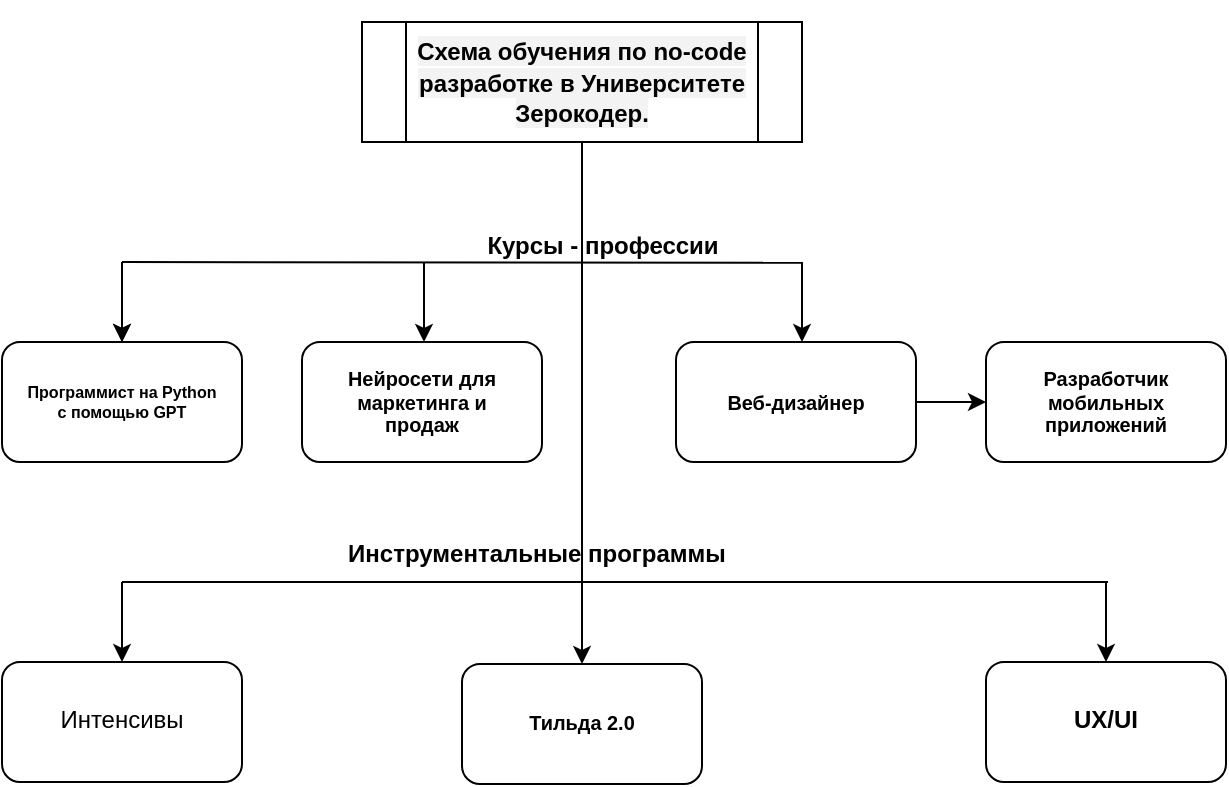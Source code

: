 <mxfile version="26.0.16">
  <diagram name="Страница — 1" id="w_WDC3LxiImc5ZUZDo3c">
    <mxGraphModel dx="777" dy="472" grid="1" gridSize="10" guides="1" tooltips="1" connect="1" arrows="1" fold="1" page="1" pageScale="1" pageWidth="827" pageHeight="1169" math="0" shadow="0">
      <root>
        <mxCell id="0" />
        <mxCell id="1" parent="0" />
        <object label="" id="g5uYnEfX5IA6xZRLX_8b-1">
          <mxCell style="shape=process;whiteSpace=wrap;html=1;backgroundOutline=1;" vertex="1" parent="1">
            <mxGeometry x="280" y="40" width="220" height="60" as="geometry" />
          </mxCell>
        </object>
        <mxCell id="g5uYnEfX5IA6xZRLX_8b-4" value="" style="endArrow=classic;html=1;rounded=0;entryX=0.5;entryY=0;entryDx=0;entryDy=0;" edge="1" parent="1" target="g5uYnEfX5IA6xZRLX_8b-23">
          <mxGeometry width="50" height="50" relative="1" as="geometry">
            <mxPoint x="390" y="100" as="sourcePoint" />
            <mxPoint x="390" y="320" as="targetPoint" />
          </mxGeometry>
        </mxCell>
        <mxCell id="g5uYnEfX5IA6xZRLX_8b-5" value="" style="endArrow=none;html=1;rounded=0;entryX=0.865;entryY=0.917;entryDx=0;entryDy=0;entryPerimeter=0;" edge="1" parent="1" target="g5uYnEfX5IA6xZRLX_8b-27">
          <mxGeometry width="50" height="50" relative="1" as="geometry">
            <mxPoint x="160" y="160" as="sourcePoint" />
            <mxPoint x="640" y="160" as="targetPoint" />
          </mxGeometry>
        </mxCell>
        <mxCell id="g5uYnEfX5IA6xZRLX_8b-6" value="&lt;h4&gt;&lt;span style=&quot;font-family: Geometria, proxima-nova, arial, sans-serif; background-color: rgb(244, 243, 244);&quot;&gt;&lt;font style=&quot;font-size: 12px;&quot;&gt;Схема обучения по no-code разработке в Университете Зерокодер.&lt;/font&gt;&lt;/span&gt;&lt;/h4&gt;" style="text;html=1;align=center;verticalAlign=middle;whiteSpace=wrap;rounded=0;fontSize=13;" vertex="1" parent="1">
          <mxGeometry x="305" y="49" width="170" height="42" as="geometry" />
        </mxCell>
        <mxCell id="g5uYnEfX5IA6xZRLX_8b-7" value="" style="rounded=1;whiteSpace=wrap;html=1;" vertex="1" parent="1">
          <mxGeometry x="100" y="200" width="120" height="60" as="geometry" />
        </mxCell>
        <mxCell id="g5uYnEfX5IA6xZRLX_8b-8" value="" style="endArrow=classic;html=1;rounded=0;entryX=0.5;entryY=0;entryDx=0;entryDy=0;" edge="1" parent="1" target="g5uYnEfX5IA6xZRLX_8b-7">
          <mxGeometry width="50" height="50" relative="1" as="geometry">
            <mxPoint x="160" y="160" as="sourcePoint" />
            <mxPoint x="210" y="110" as="targetPoint" />
            <Array as="points">
              <mxPoint x="160" y="180" />
            </Array>
          </mxGeometry>
        </mxCell>
        <mxCell id="g5uYnEfX5IA6xZRLX_8b-29" style="edgeStyle=orthogonalEdgeStyle;rounded=0;orthogonalLoop=1;jettySize=auto;html=1;exitX=1;exitY=0.5;exitDx=0;exitDy=0;entryX=0;entryY=0.5;entryDx=0;entryDy=0;" edge="1" parent="1" source="g5uYnEfX5IA6xZRLX_8b-9" target="g5uYnEfX5IA6xZRLX_8b-28">
          <mxGeometry relative="1" as="geometry" />
        </mxCell>
        <mxCell id="g5uYnEfX5IA6xZRLX_8b-9" value="" style="rounded=1;whiteSpace=wrap;html=1;" vertex="1" parent="1">
          <mxGeometry x="437" y="200" width="120" height="60" as="geometry" />
        </mxCell>
        <mxCell id="g5uYnEfX5IA6xZRLX_8b-10" value="" style="endArrow=classic;html=1;rounded=0;entryX=0.5;entryY=0;entryDx=0;entryDy=0;" edge="1" parent="1">
          <mxGeometry width="50" height="50" relative="1" as="geometry">
            <mxPoint x="500" y="160" as="sourcePoint" />
            <mxPoint x="500" y="200" as="targetPoint" />
            <Array as="points">
              <mxPoint x="500" y="180" />
            </Array>
          </mxGeometry>
        </mxCell>
        <mxCell id="g5uYnEfX5IA6xZRLX_8b-12" value="&lt;h6&gt;Программист на Python с помощью GPT&lt;/h6&gt;" style="text;html=1;align=center;verticalAlign=middle;whiteSpace=wrap;rounded=0;" vertex="1" parent="1">
          <mxGeometry x="110" y="210" width="100" height="40" as="geometry" />
        </mxCell>
        <mxCell id="g5uYnEfX5IA6xZRLX_8b-13" value="&lt;h5&gt;Веб-дизайнер&lt;/h5&gt;" style="text;html=1;align=center;verticalAlign=middle;whiteSpace=wrap;rounded=0;" vertex="1" parent="1">
          <mxGeometry x="447" y="210" width="100" height="40" as="geometry" />
        </mxCell>
        <mxCell id="g5uYnEfX5IA6xZRLX_8b-14" value="&lt;h4&gt;Инструментальные программы&lt;/h4&gt;" style="text;html=1;align=center;verticalAlign=middle;whiteSpace=wrap;rounded=0;" vertex="1" parent="1">
          <mxGeometry x="230" y="296" width="275" height="20" as="geometry" />
        </mxCell>
        <mxCell id="g5uYnEfX5IA6xZRLX_8b-15" value="" style="endArrow=none;html=1;rounded=0;" edge="1" parent="1">
          <mxGeometry width="50" height="50" relative="1" as="geometry">
            <mxPoint x="160" y="320" as="sourcePoint" />
            <mxPoint x="653" y="320" as="targetPoint" />
          </mxGeometry>
        </mxCell>
        <mxCell id="g5uYnEfX5IA6xZRLX_8b-16" value="" style="endArrow=classic;html=1;rounded=0;entryX=0.5;entryY=0;entryDx=0;entryDy=0;" edge="1" target="g5uYnEfX5IA6xZRLX_8b-17" parent="1">
          <mxGeometry width="50" height="50" relative="1" as="geometry">
            <mxPoint x="160" y="320" as="sourcePoint" />
            <mxPoint x="210" y="270" as="targetPoint" />
          </mxGeometry>
        </mxCell>
        <mxCell id="g5uYnEfX5IA6xZRLX_8b-17" value="" style="rounded=1;whiteSpace=wrap;html=1;" vertex="1" parent="1">
          <mxGeometry x="100" y="360" width="120" height="60" as="geometry" />
        </mxCell>
        <mxCell id="g5uYnEfX5IA6xZRLX_8b-18" value="Интенсивы" style="text;html=1;align=center;verticalAlign=middle;whiteSpace=wrap;rounded=0;" vertex="1" parent="1">
          <mxGeometry x="110" y="369" width="100" height="40" as="geometry" />
        </mxCell>
        <mxCell id="g5uYnEfX5IA6xZRLX_8b-19" value="" style="endArrow=classic;html=1;rounded=0;entryX=0.5;entryY=0;entryDx=0;entryDy=0;" edge="1" target="g5uYnEfX5IA6xZRLX_8b-20" parent="1">
          <mxGeometry width="50" height="50" relative="1" as="geometry">
            <mxPoint x="652" y="320" as="sourcePoint" />
            <mxPoint x="702" y="270" as="targetPoint" />
          </mxGeometry>
        </mxCell>
        <mxCell id="g5uYnEfX5IA6xZRLX_8b-20" value="" style="rounded=1;whiteSpace=wrap;html=1;" vertex="1" parent="1">
          <mxGeometry x="592" y="360" width="120" height="60" as="geometry" />
        </mxCell>
        <mxCell id="g5uYnEfX5IA6xZRLX_8b-21" value="&lt;h4&gt;UX/UI&lt;/h4&gt;" style="text;html=1;align=center;verticalAlign=middle;whiteSpace=wrap;rounded=0;" vertex="1" parent="1">
          <mxGeometry x="602" y="369" width="100" height="40" as="geometry" />
        </mxCell>
        <mxCell id="g5uYnEfX5IA6xZRLX_8b-23" value="" style="rounded=1;whiteSpace=wrap;html=1;" vertex="1" parent="1">
          <mxGeometry x="330" y="361" width="120" height="60" as="geometry" />
        </mxCell>
        <mxCell id="g5uYnEfX5IA6xZRLX_8b-24" value="&lt;h5&gt;Тильда 2.0&lt;/h5&gt;" style="text;html=1;align=center;verticalAlign=middle;whiteSpace=wrap;rounded=0;" vertex="1" parent="1">
          <mxGeometry x="340" y="370" width="100" height="40" as="geometry" />
        </mxCell>
        <mxCell id="g5uYnEfX5IA6xZRLX_8b-27" value="&lt;h4&gt;Курсы - профессии&lt;/h4&gt;" style="text;html=1;align=center;verticalAlign=middle;whiteSpace=wrap;rounded=0;" vertex="1" parent="1">
          <mxGeometry x="262.5" y="142" width="275" height="20" as="geometry" />
        </mxCell>
        <mxCell id="g5uYnEfX5IA6xZRLX_8b-28" value="" style="rounded=1;whiteSpace=wrap;html=1;" vertex="1" parent="1">
          <mxGeometry x="592" y="200" width="120" height="60" as="geometry" />
        </mxCell>
        <mxCell id="g5uYnEfX5IA6xZRLX_8b-30" value="&lt;h5&gt;Разработчик мобильных приложений&lt;/h5&gt;" style="text;html=1;align=center;verticalAlign=middle;whiteSpace=wrap;rounded=0;" vertex="1" parent="1">
          <mxGeometry x="602" y="210" width="100" height="40" as="geometry" />
        </mxCell>
        <mxCell id="g5uYnEfX5IA6xZRLX_8b-31" value="&lt;h6&gt;Программист на Python с помощью GPT&lt;/h6&gt;" style="text;html=1;align=center;verticalAlign=middle;whiteSpace=wrap;rounded=0;" vertex="1" parent="1">
          <mxGeometry x="260" y="210" width="100" height="40" as="geometry" />
        </mxCell>
        <mxCell id="g5uYnEfX5IA6xZRLX_8b-32" value="" style="rounded=1;whiteSpace=wrap;html=1;" vertex="1" parent="1">
          <mxGeometry x="250" y="200" width="120" height="60" as="geometry" />
        </mxCell>
        <mxCell id="g5uYnEfX5IA6xZRLX_8b-33" value="&lt;h5&gt;Нейросети для маркетинга и продаж&lt;/h5&gt;" style="text;html=1;align=center;verticalAlign=middle;whiteSpace=wrap;rounded=0;" vertex="1" parent="1">
          <mxGeometry x="260" y="210" width="100" height="40" as="geometry" />
        </mxCell>
        <mxCell id="g5uYnEfX5IA6xZRLX_8b-34" value="" style="endArrow=classic;html=1;rounded=0;entryX=0.5;entryY=0;entryDx=0;entryDy=0;" edge="1" parent="1" target="g5uYnEfX5IA6xZRLX_8b-7">
          <mxGeometry width="50" height="50" relative="1" as="geometry">
            <mxPoint x="160" y="160" as="sourcePoint" />
            <mxPoint x="160" y="200" as="targetPoint" />
            <Array as="points" />
          </mxGeometry>
        </mxCell>
        <mxCell id="g5uYnEfX5IA6xZRLX_8b-35" value="" style="endArrow=classic;html=1;rounded=0;entryX=0.5;entryY=0;entryDx=0;entryDy=0;" edge="1" parent="1">
          <mxGeometry width="50" height="50" relative="1" as="geometry">
            <mxPoint x="311" y="160" as="sourcePoint" />
            <mxPoint x="311" y="200" as="targetPoint" />
            <Array as="points" />
          </mxGeometry>
        </mxCell>
      </root>
    </mxGraphModel>
  </diagram>
</mxfile>
